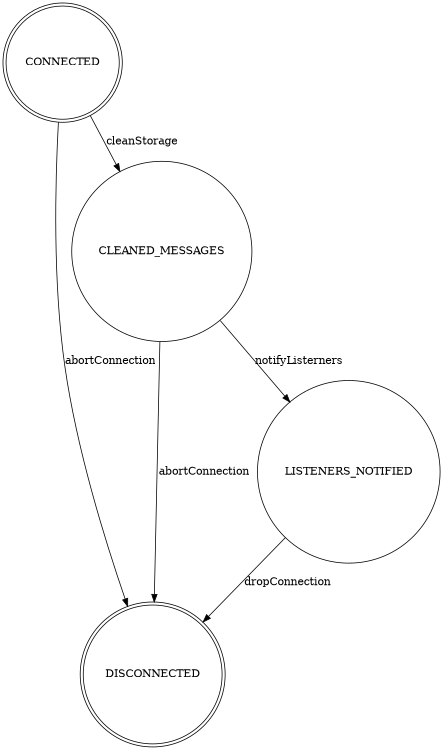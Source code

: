 digraph finite_state_machine {
	rankdir=TB;
	size="8,5"
	node [shape = doublecircle]; CONNECTED DISCONNECTED;
	node [shape = circle];
	CONNECTED -> DISCONNECTED [ label = "abortConnection" ];
	CONNECTED -> CLEANED_MESSAGES [ label = "cleanStorage" ];
	CLEANED_MESSAGES -> DISCONNECTED [ label = "abortConnection" ];
	CLEANED_MESSAGES -> LISTENERS_NOTIFIED [ label = "notifyListerners" ];
	LISTENERS_NOTIFIED -> DISCONNECTED [ label = "dropConnection" ];
}

